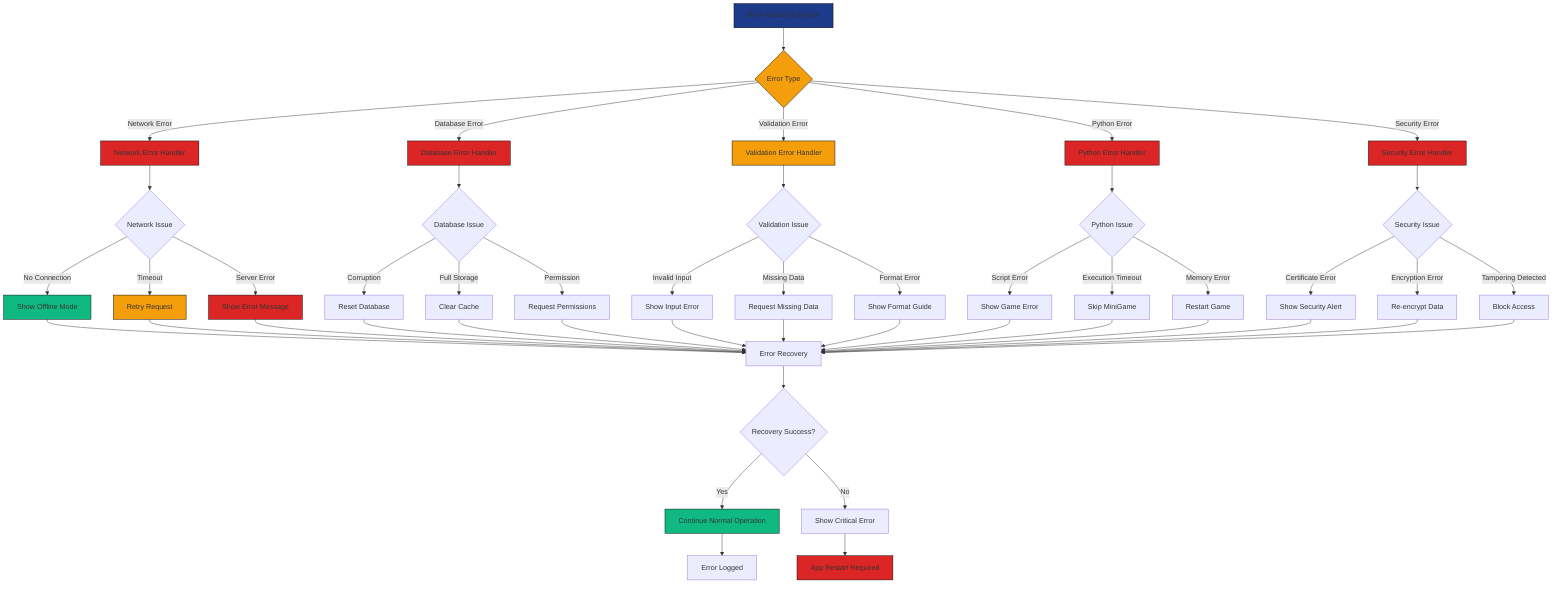 graph TD
    A[Error Handling System] --> B{Error Type}
    
    B -->|Network Error| C[Network Error Handler]
    B -->|Database Error| D[Database Error Handler]
    B -->|Validation Error| E[Validation Error Handler]
    B -->|Python Error| F[Python Error Handler]
    B -->|Security Error| G[Security Error Handler]
    
    C --> H{Network Issue}
    H -->|No Connection| I[Show Offline Mode]
    H -->|Timeout| J[Retry Request]
    H -->|Server Error| K[Show Error Message]
    
    D --> L{Database Issue}
    L -->|Corruption| M[Reset Database]
    L -->|Full Storage| N[Clear Cache]
    L -->|Permission| O[Request Permissions]
    
    E --> P{Validation Issue}
    P -->|Invalid Input| Q[Show Input Error]
    P -->|Missing Data| R[Request Missing Data]
    P -->|Format Error| S[Show Format Guide]
    
    F --> T{Python Issue}
    T -->|Script Error| U[Show Game Error]
    T -->|Execution Timeout| V[Skip MiniGame]
    T -->|Memory Error| W[Restart Game]
    
    G --> X{Security Issue}
    X -->|Certificate Error| Y[Show Security Alert]
    X -->|Encryption Error| Z[Re-encrypt Data]
    X -->|Tampering Detected| AA[Block Access]
    
    I --> BB[Error Recovery]
    J --> BB
    K --> BB
    M --> BB
    N --> BB
    O --> BB
    Q --> BB
    R --> BB
    S --> BB
    U --> BB
    V --> BB
    W --> BB
    Y --> BB
    Z --> BB
    AA --> BB
    
    BB --> CC{Recovery Success?}
    CC -->|Yes| DD[Continue Normal Operation]
    CC -->|No| EE[Show Critical Error]
    
    EE --> FF[App Restart Required]
    DD --> GG[Error Logged]
    
    style A fill:#1E3A8A,stroke:#000000
    style B fill:#F59E0B,stroke:#000000
    style C fill:#DC2626,stroke:#000000
    style D fill:#DC2626,stroke:#000000
    style E fill:#F59E0B,stroke:#000000
    style F fill:#DC2626,stroke:#000000
    style G fill:#DC2626,stroke:#000000
    style I fill:#10B981,stroke:#000000
    style J fill:#F59E0B,stroke:#000000
    style K fill:#DC2626,stroke:#000000
    style DD fill:#10B981,stroke:#000000
    style FF fill:#DC2626,stroke:#000000
